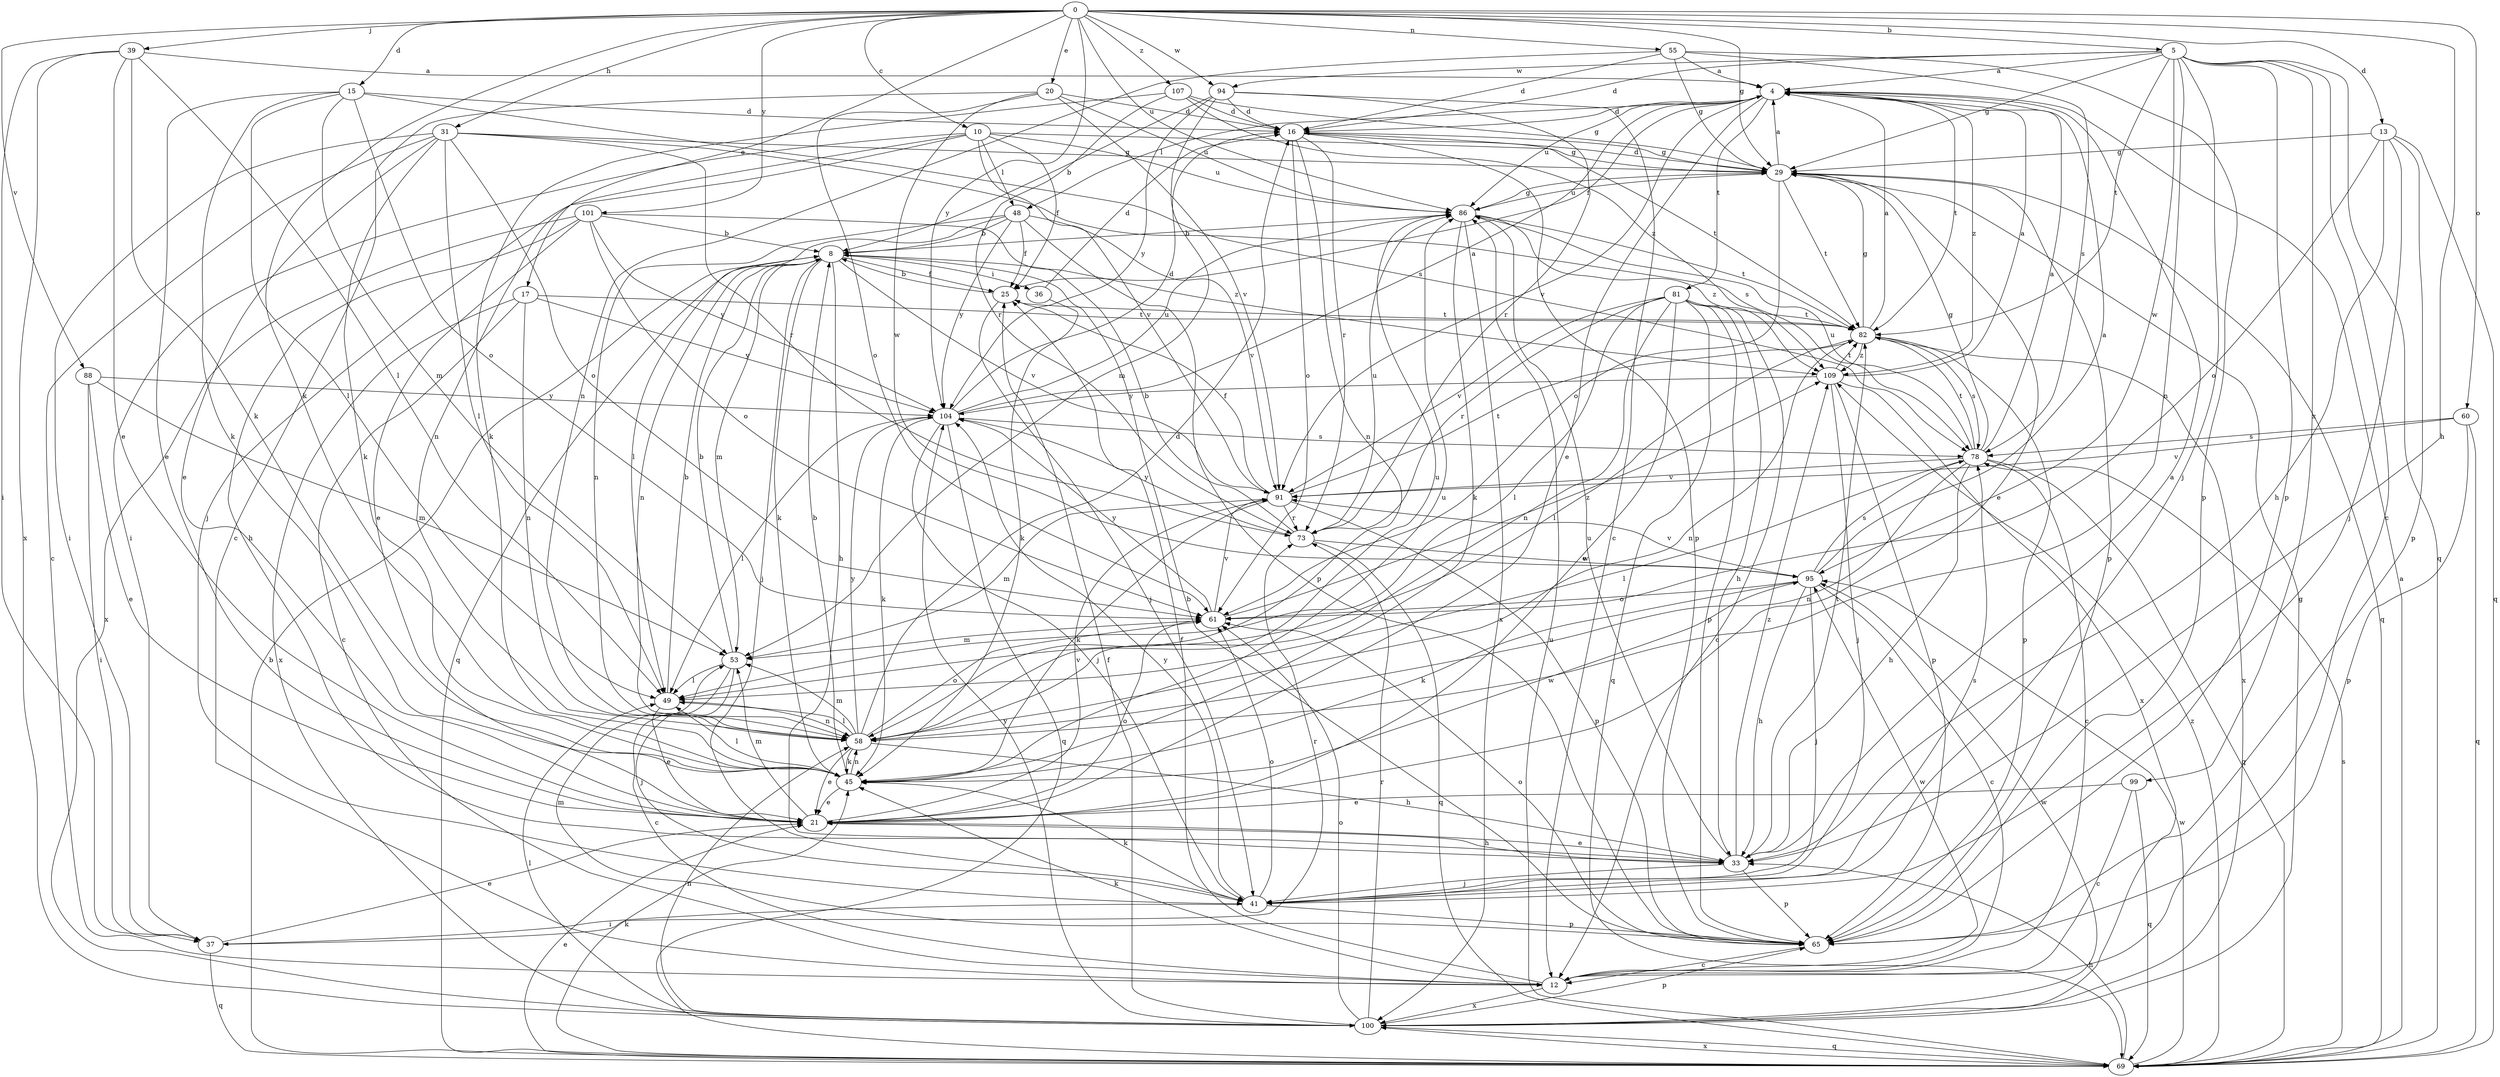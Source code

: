 strict digraph  {
0;
4;
5;
8;
10;
12;
13;
15;
16;
17;
20;
21;
25;
29;
31;
33;
36;
37;
39;
41;
45;
48;
49;
53;
55;
58;
60;
61;
65;
69;
73;
78;
81;
82;
86;
88;
91;
94;
95;
99;
100;
101;
104;
107;
109;
0 -> 5  [label=b];
0 -> 10  [label=c];
0 -> 13  [label=d];
0 -> 15  [label=d];
0 -> 17  [label=e];
0 -> 20  [label=e];
0 -> 29  [label=g];
0 -> 31  [label=h];
0 -> 33  [label=h];
0 -> 39  [label=j];
0 -> 45  [label=k];
0 -> 55  [label=n];
0 -> 60  [label=o];
0 -> 86  [label=u];
0 -> 88  [label=v];
0 -> 94  [label=w];
0 -> 101  [label=y];
0 -> 104  [label=y];
0 -> 107  [label=z];
4 -> 16  [label=d];
4 -> 21  [label=e];
4 -> 25  [label=f];
4 -> 48  [label=l];
4 -> 81  [label=t];
4 -> 82  [label=t];
4 -> 86  [label=u];
4 -> 91  [label=v];
4 -> 109  [label=z];
5 -> 4  [label=a];
5 -> 12  [label=c];
5 -> 16  [label=d];
5 -> 29  [label=g];
5 -> 41  [label=j];
5 -> 58  [label=n];
5 -> 65  [label=p];
5 -> 69  [label=q];
5 -> 82  [label=t];
5 -> 94  [label=w];
5 -> 95  [label=w];
5 -> 99  [label=x];
8 -> 25  [label=f];
8 -> 33  [label=h];
8 -> 36  [label=i];
8 -> 41  [label=j];
8 -> 45  [label=k];
8 -> 53  [label=m];
8 -> 58  [label=n];
8 -> 69  [label=q];
8 -> 91  [label=v];
10 -> 25  [label=f];
10 -> 29  [label=g];
10 -> 37  [label=i];
10 -> 41  [label=j];
10 -> 48  [label=l];
10 -> 58  [label=n];
10 -> 86  [label=u];
10 -> 91  [label=v];
12 -> 25  [label=f];
12 -> 45  [label=k];
12 -> 95  [label=w];
12 -> 100  [label=x];
13 -> 29  [label=g];
13 -> 33  [label=h];
13 -> 41  [label=j];
13 -> 61  [label=o];
13 -> 65  [label=p];
13 -> 69  [label=q];
15 -> 16  [label=d];
15 -> 21  [label=e];
15 -> 45  [label=k];
15 -> 49  [label=l];
15 -> 53  [label=m];
15 -> 61  [label=o];
15 -> 78  [label=s];
16 -> 29  [label=g];
16 -> 58  [label=n];
16 -> 61  [label=o];
16 -> 65  [label=p];
16 -> 73  [label=r];
16 -> 82  [label=t];
17 -> 12  [label=c];
17 -> 58  [label=n];
17 -> 82  [label=t];
17 -> 100  [label=x];
17 -> 104  [label=y];
20 -> 12  [label=c];
20 -> 16  [label=d];
20 -> 61  [label=o];
20 -> 86  [label=u];
20 -> 91  [label=v];
20 -> 95  [label=w];
21 -> 33  [label=h];
21 -> 53  [label=m];
21 -> 61  [label=o];
21 -> 91  [label=v];
25 -> 8  [label=b];
25 -> 41  [label=j];
25 -> 82  [label=t];
29 -> 4  [label=a];
29 -> 16  [label=d];
29 -> 21  [label=e];
29 -> 61  [label=o];
29 -> 65  [label=p];
29 -> 69  [label=q];
29 -> 82  [label=t];
29 -> 86  [label=u];
31 -> 12  [label=c];
31 -> 21  [label=e];
31 -> 29  [label=g];
31 -> 37  [label=i];
31 -> 45  [label=k];
31 -> 49  [label=l];
31 -> 61  [label=o];
31 -> 73  [label=r];
31 -> 78  [label=s];
33 -> 4  [label=a];
33 -> 21  [label=e];
33 -> 41  [label=j];
33 -> 65  [label=p];
33 -> 82  [label=t];
33 -> 86  [label=u];
33 -> 109  [label=z];
36 -> 16  [label=d];
36 -> 45  [label=k];
37 -> 21  [label=e];
37 -> 69  [label=q];
37 -> 73  [label=r];
39 -> 4  [label=a];
39 -> 21  [label=e];
39 -> 37  [label=i];
39 -> 45  [label=k];
39 -> 49  [label=l];
39 -> 100  [label=x];
41 -> 37  [label=i];
41 -> 45  [label=k];
41 -> 61  [label=o];
41 -> 65  [label=p];
41 -> 78  [label=s];
41 -> 104  [label=y];
45 -> 8  [label=b];
45 -> 21  [label=e];
45 -> 49  [label=l];
45 -> 58  [label=n];
45 -> 86  [label=u];
45 -> 95  [label=w];
48 -> 8  [label=b];
48 -> 25  [label=f];
48 -> 49  [label=l];
48 -> 58  [label=n];
48 -> 65  [label=p];
48 -> 91  [label=v];
48 -> 104  [label=y];
49 -> 8  [label=b];
49 -> 21  [label=e];
49 -> 58  [label=n];
53 -> 8  [label=b];
53 -> 12  [label=c];
53 -> 41  [label=j];
53 -> 49  [label=l];
55 -> 4  [label=a];
55 -> 16  [label=d];
55 -> 29  [label=g];
55 -> 58  [label=n];
55 -> 65  [label=p];
55 -> 78  [label=s];
58 -> 16  [label=d];
58 -> 21  [label=e];
58 -> 33  [label=h];
58 -> 45  [label=k];
58 -> 49  [label=l];
58 -> 53  [label=m];
58 -> 61  [label=o];
58 -> 86  [label=u];
58 -> 104  [label=y];
60 -> 65  [label=p];
60 -> 69  [label=q];
60 -> 78  [label=s];
60 -> 91  [label=v];
61 -> 53  [label=m];
61 -> 91  [label=v];
61 -> 104  [label=y];
61 -> 109  [label=z];
65 -> 8  [label=b];
65 -> 12  [label=c];
65 -> 53  [label=m];
65 -> 61  [label=o];
69 -> 4  [label=a];
69 -> 8  [label=b];
69 -> 21  [label=e];
69 -> 33  [label=h];
69 -> 45  [label=k];
69 -> 78  [label=s];
69 -> 86  [label=u];
69 -> 95  [label=w];
69 -> 100  [label=x];
69 -> 109  [label=z];
73 -> 8  [label=b];
73 -> 69  [label=q];
73 -> 86  [label=u];
73 -> 95  [label=w];
73 -> 104  [label=y];
78 -> 4  [label=a];
78 -> 12  [label=c];
78 -> 29  [label=g];
78 -> 33  [label=h];
78 -> 49  [label=l];
78 -> 58  [label=n];
78 -> 69  [label=q];
78 -> 82  [label=t];
78 -> 86  [label=u];
78 -> 91  [label=v];
81 -> 12  [label=c];
81 -> 21  [label=e];
81 -> 33  [label=h];
81 -> 49  [label=l];
81 -> 58  [label=n];
81 -> 65  [label=p];
81 -> 69  [label=q];
81 -> 73  [label=r];
81 -> 82  [label=t];
81 -> 91  [label=v];
82 -> 4  [label=a];
82 -> 29  [label=g];
82 -> 49  [label=l];
82 -> 58  [label=n];
82 -> 65  [label=p];
82 -> 78  [label=s];
82 -> 100  [label=x];
82 -> 109  [label=z];
86 -> 8  [label=b];
86 -> 29  [label=g];
86 -> 45  [label=k];
86 -> 82  [label=t];
86 -> 100  [label=x];
86 -> 109  [label=z];
88 -> 21  [label=e];
88 -> 37  [label=i];
88 -> 53  [label=m];
88 -> 104  [label=y];
91 -> 25  [label=f];
91 -> 45  [label=k];
91 -> 53  [label=m];
91 -> 65  [label=p];
91 -> 73  [label=r];
91 -> 82  [label=t];
94 -> 8  [label=b];
94 -> 12  [label=c];
94 -> 16  [label=d];
94 -> 53  [label=m];
94 -> 73  [label=r];
94 -> 104  [label=y];
95 -> 4  [label=a];
95 -> 12  [label=c];
95 -> 33  [label=h];
95 -> 41  [label=j];
95 -> 45  [label=k];
95 -> 61  [label=o];
95 -> 78  [label=s];
95 -> 91  [label=v];
99 -> 12  [label=c];
99 -> 21  [label=e];
99 -> 69  [label=q];
100 -> 25  [label=f];
100 -> 29  [label=g];
100 -> 49  [label=l];
100 -> 58  [label=n];
100 -> 61  [label=o];
100 -> 65  [label=p];
100 -> 69  [label=q];
100 -> 73  [label=r];
100 -> 95  [label=w];
100 -> 104  [label=y];
101 -> 8  [label=b];
101 -> 21  [label=e];
101 -> 33  [label=h];
101 -> 61  [label=o];
101 -> 100  [label=x];
101 -> 104  [label=y];
101 -> 109  [label=z];
104 -> 4  [label=a];
104 -> 16  [label=d];
104 -> 41  [label=j];
104 -> 45  [label=k];
104 -> 49  [label=l];
104 -> 69  [label=q];
104 -> 78  [label=s];
104 -> 86  [label=u];
107 -> 16  [label=d];
107 -> 29  [label=g];
107 -> 45  [label=k];
107 -> 73  [label=r];
107 -> 109  [label=z];
109 -> 4  [label=a];
109 -> 41  [label=j];
109 -> 65  [label=p];
109 -> 82  [label=t];
109 -> 100  [label=x];
109 -> 104  [label=y];
}
